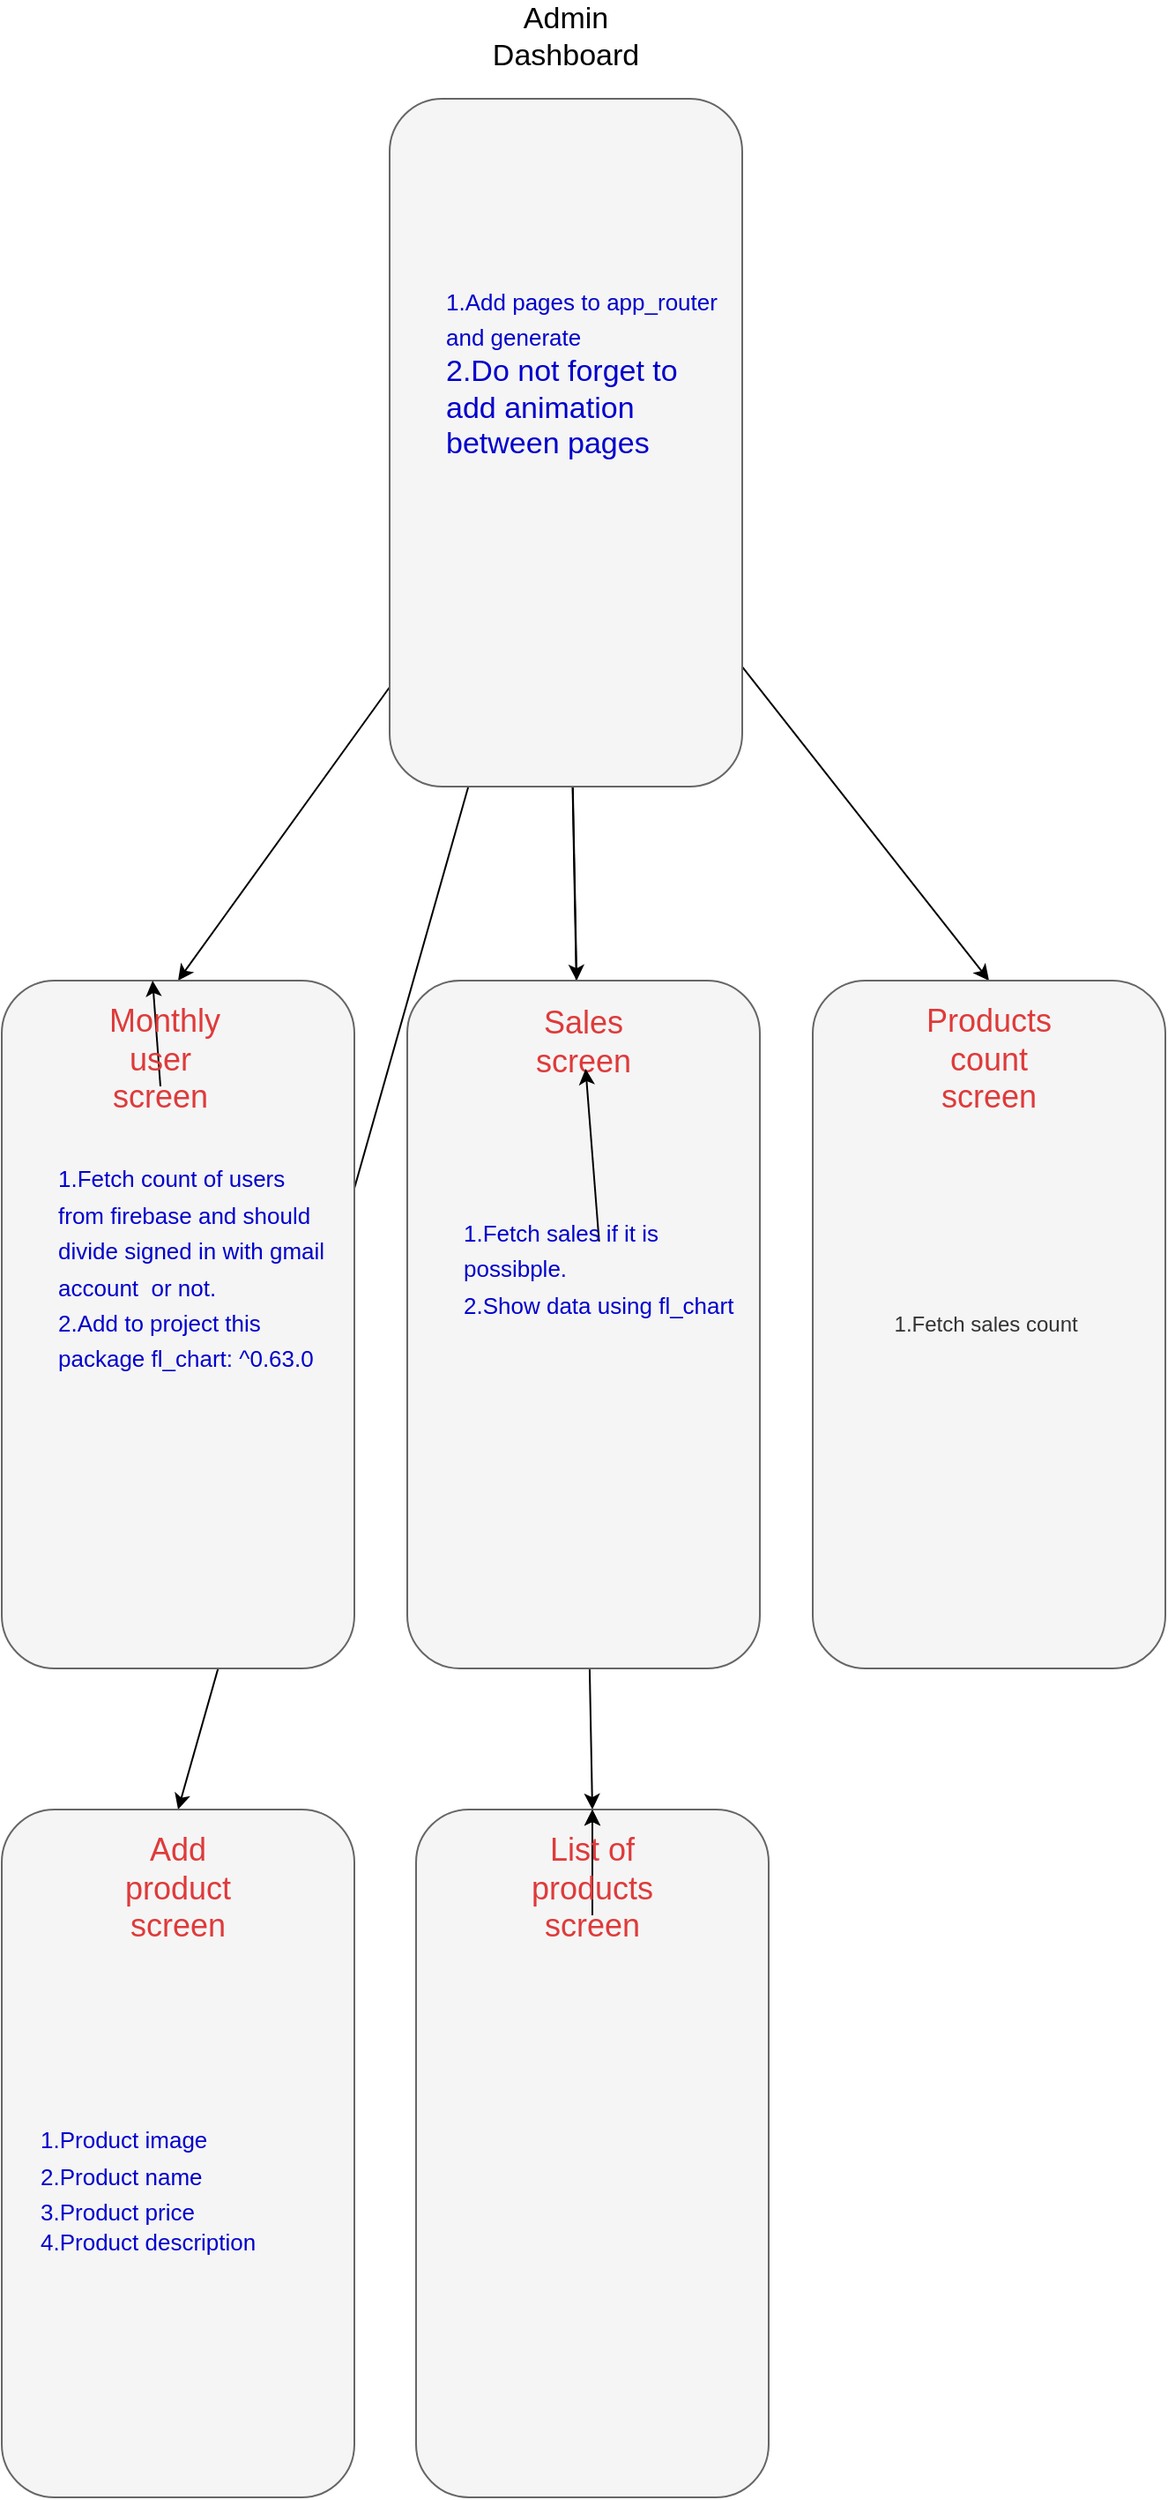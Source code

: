 <mxfile>
    <diagram id="iy1XK3qRWL5cLUvSKnZ2" name="Page-1">
        <mxGraphModel dx="1319" dy="779" grid="1" gridSize="10" guides="1" tooltips="1" connect="1" arrows="1" fold="1" page="1" pageScale="1" pageWidth="850" pageHeight="1100" math="0" shadow="0">
            <root>
                <mxCell id="0"/>
                <mxCell id="1" parent="0"/>
                <mxCell id="10" style="edgeStyle=none;html=1;entryX=0.5;entryY=0;entryDx=0;entryDy=0;" parent="1" source="5" target="9" edge="1">
                    <mxGeometry relative="1" as="geometry"/>
                </mxCell>
                <mxCell id="12" value="" style="edgeStyle=none;html=1;" parent="1" source="5" target="11" edge="1">
                    <mxGeometry relative="1" as="geometry"/>
                </mxCell>
                <mxCell id="13" style="edgeStyle=none;html=1;entryX=0.5;entryY=0;entryDx=0;entryDy=0;" parent="1" source="5" target="6" edge="1">
                    <mxGeometry relative="1" as="geometry"/>
                </mxCell>
                <mxCell id="20" style="edgeStyle=none;html=1;entryX=0.5;entryY=0;entryDx=0;entryDy=0;fontSize=18;fontColor=#df3a3a;" parent="1" source="5" target="18" edge="1">
                    <mxGeometry relative="1" as="geometry"/>
                </mxCell>
                <mxCell id="24" style="edgeStyle=none;html=1;entryX=0.5;entryY=0;entryDx=0;entryDy=0;fontSize=17;fontColor=#df3a3a;" parent="1" source="5" target="22" edge="1">
                    <mxGeometry relative="1" as="geometry"/>
                </mxCell>
                <mxCell id="5" value="" style="rounded=1;whiteSpace=wrap;html=1;fillColor=#f5f5f5;fontColor=#333333;strokeColor=#666666;" parent="1" vertex="1">
                    <mxGeometry x="310" y="190" width="200" height="390" as="geometry"/>
                </mxCell>
                <mxCell id="6" value="1.Fetch sales count&amp;nbsp;" style="rounded=1;whiteSpace=wrap;html=1;fillColor=#f5f5f5;fontColor=#333333;strokeColor=#666666;" parent="1" vertex="1">
                    <mxGeometry x="550" y="690" width="200" height="390" as="geometry"/>
                </mxCell>
                <mxCell id="7" value="&lt;font style=&quot;font-size: 17px;&quot;&gt;Admin Dashboard&lt;/font&gt;" style="text;strokeColor=none;align=center;fillColor=none;html=1;verticalAlign=middle;whiteSpace=wrap;rounded=0;" parent="1" vertex="1">
                    <mxGeometry x="380" y="140" width="60" height="30" as="geometry"/>
                </mxCell>
                <mxCell id="9" value="" style="rounded=1;whiteSpace=wrap;html=1;fillColor=#f5f5f5;fontColor=#333333;strokeColor=#666666;" parent="1" vertex="1">
                    <mxGeometry x="90" y="690" width="200" height="390" as="geometry"/>
                </mxCell>
                <mxCell id="11" value="" style="rounded=1;whiteSpace=wrap;html=1;fillColor=#f5f5f5;fontColor=#333333;strokeColor=#666666;" parent="1" vertex="1">
                    <mxGeometry x="320" y="690" width="200" height="390" as="geometry"/>
                </mxCell>
                <mxCell id="15" style="edgeStyle=none;html=1;exitX=0.5;exitY=1;exitDx=0;exitDy=0;fontSize=18;fontColor=#df3a3a;" parent="1" source="14" target="9" edge="1">
                    <mxGeometry relative="1" as="geometry"/>
                </mxCell>
                <mxCell id="14" value="&lt;font color=&quot;#df3a3a&quot;&gt;&amp;nbsp;Monthly user screen&lt;/font&gt;" style="text;strokeColor=none;align=center;fillColor=none;html=1;verticalAlign=middle;whiteSpace=wrap;rounded=0;fontSize=18;" parent="1" vertex="1">
                    <mxGeometry x="150" y="720" width="60" height="30" as="geometry"/>
                </mxCell>
                <mxCell id="16" value="&lt;font color=&quot;#df3a3a&quot;&gt;Sales screen&lt;/font&gt;" style="text;strokeColor=none;align=center;fillColor=none;html=1;verticalAlign=middle;whiteSpace=wrap;rounded=0;fontSize=18;" parent="1" vertex="1">
                    <mxGeometry x="390" y="710" width="60" height="30" as="geometry"/>
                </mxCell>
                <mxCell id="17" value="&lt;font color=&quot;#df3a3a&quot;&gt;Products count screen&lt;/font&gt;" style="text;strokeColor=none;align=center;fillColor=none;html=1;verticalAlign=middle;whiteSpace=wrap;rounded=0;fontSize=18;" parent="1" vertex="1">
                    <mxGeometry x="620" y="720" width="60" height="30" as="geometry"/>
                </mxCell>
                <mxCell id="18" value="" style="rounded=1;whiteSpace=wrap;html=1;fillColor=#f5f5f5;fontColor=#333333;strokeColor=#666666;" parent="1" vertex="1">
                    <mxGeometry x="90" y="1160" width="200" height="390" as="geometry"/>
                </mxCell>
                <mxCell id="21" value="&lt;font color=&quot;#df3a3a&quot;&gt;Add product screen&lt;/font&gt;" style="text;strokeColor=none;align=center;fillColor=none;html=1;verticalAlign=middle;whiteSpace=wrap;rounded=0;fontSize=18;" parent="1" vertex="1">
                    <mxGeometry x="160" y="1190" width="60" height="30" as="geometry"/>
                </mxCell>
                <mxCell id="22" value="" style="rounded=1;whiteSpace=wrap;html=1;fillColor=#f5f5f5;fontColor=#333333;strokeColor=#666666;" parent="1" vertex="1">
                    <mxGeometry x="325" y="1160" width="200" height="390" as="geometry"/>
                </mxCell>
                <mxCell id="26" style="edgeStyle=none;html=1;exitX=0.5;exitY=1;exitDx=0;exitDy=0;fontSize=13;fontColor=#df3a3a;" parent="1" source="23" target="22" edge="1">
                    <mxGeometry relative="1" as="geometry"/>
                </mxCell>
                <mxCell id="27" style="edgeStyle=none;html=1;exitX=0.5;exitY=0;exitDx=0;exitDy=0;fontSize=13;fontColor=#df3a3a;" parent="1" source="23" target="22" edge="1">
                    <mxGeometry relative="1" as="geometry"/>
                </mxCell>
                <mxCell id="23" value="&lt;font color=&quot;#df3a3a&quot;&gt;List of products screen&lt;/font&gt;" style="text;strokeColor=none;align=center;fillColor=none;html=1;verticalAlign=middle;whiteSpace=wrap;rounded=0;fontSize=18;" parent="1" vertex="1">
                    <mxGeometry x="395" y="1190" width="60" height="30" as="geometry"/>
                </mxCell>
                <mxCell id="25" value="&lt;font color=&quot;#0000cc&quot; style=&quot;font-size: 13px;&quot;&gt;1.Product image&lt;br&gt;2.Product name&amp;nbsp;&lt;br&gt;3.Product price&lt;br&gt;&lt;div style=&quot;&quot;&gt;&lt;span style=&quot;background-color: initial;&quot;&gt;4.Product description&lt;/span&gt;&lt;/div&gt;&lt;/font&gt;" style="text;strokeColor=none;align=left;fillColor=none;html=1;verticalAlign=middle;whiteSpace=wrap;rounded=0;fontSize=17;fontColor=#df3a3a;" parent="1" vertex="1">
                    <mxGeometry x="110" y="1360" width="160" height="30" as="geometry"/>
                </mxCell>
                <mxCell id="29" value="&lt;font color=&quot;#0000cc&quot;&gt;&lt;span style=&quot;font-size: 13px;&quot;&gt;1.Fetch count of users from firebase and should divide signed in with gmail account&amp;nbsp; or not.&amp;nbsp;&amp;nbsp;&lt;/span&gt;&lt;br&gt;&lt;span style=&quot;font-size: 13px;&quot;&gt;2.Add to project this package fl_chart: ^0.63.0&lt;/span&gt;&lt;br&gt;&lt;/font&gt;" style="text;strokeColor=none;align=left;fillColor=none;html=1;verticalAlign=middle;whiteSpace=wrap;rounded=0;fontSize=17;fontColor=#df3a3a;" parent="1" vertex="1">
                    <mxGeometry x="120" y="838" width="160" height="30" as="geometry"/>
                </mxCell>
                <mxCell id="31" value="" style="edgeStyle=none;html=1;fontSize=13;fontColor=#0000CC;" parent="1" source="30" target="16" edge="1">
                    <mxGeometry relative="1" as="geometry"/>
                </mxCell>
                <mxCell id="30" value="&lt;font color=&quot;#0000cc&quot;&gt;&lt;span style=&quot;font-size: 13px;&quot;&gt;1.Fetch sales if it is possibple.&amp;nbsp;&amp;nbsp;&lt;/span&gt;&lt;br&gt;&lt;span style=&quot;font-size: 13px;&quot;&gt;2.Show data using fl_chart&lt;/span&gt;&lt;br&gt;&lt;/font&gt;" style="text;strokeColor=none;align=left;fillColor=none;html=1;verticalAlign=middle;whiteSpace=wrap;rounded=0;fontSize=17;fontColor=#df3a3a;" parent="1" vertex="1">
                    <mxGeometry x="350" y="838" width="160" height="30" as="geometry"/>
                </mxCell>
                <mxCell id="33" value="&lt;font color=&quot;#0000cc&quot;&gt;&lt;span style=&quot;font-size: 13px;&quot;&gt;1.Add pages to app_router and generate&lt;br&gt;&lt;/span&gt;2.Do not forget to add animation between pages&lt;br&gt;&lt;/font&gt;" style="text;strokeColor=none;align=left;fillColor=none;html=1;verticalAlign=middle;whiteSpace=wrap;rounded=0;fontSize=17;fontColor=#df3a3a;" parent="1" vertex="1">
                    <mxGeometry x="340" y="330" width="160" height="30" as="geometry"/>
                </mxCell>
            </root>
        </mxGraphModel>
    </diagram>
</mxfile>
